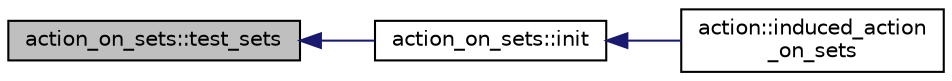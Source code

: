 digraph "action_on_sets::test_sets"
{
  edge [fontname="Helvetica",fontsize="10",labelfontname="Helvetica",labelfontsize="10"];
  node [fontname="Helvetica",fontsize="10",shape=record];
  rankdir="LR";
  Node262 [label="action_on_sets::test_sets",height=0.2,width=0.4,color="black", fillcolor="grey75", style="filled", fontcolor="black"];
  Node262 -> Node263 [dir="back",color="midnightblue",fontsize="10",style="solid",fontname="Helvetica"];
  Node263 [label="action_on_sets::init",height=0.2,width=0.4,color="black", fillcolor="white", style="filled",URL="$da/d37/classaction__on__sets.html#a1075f47e9a27352a596cff7f5f599f2f"];
  Node263 -> Node264 [dir="back",color="midnightblue",fontsize="10",style="solid",fontname="Helvetica"];
  Node264 [label="action::induced_action\l_on_sets",height=0.2,width=0.4,color="black", fillcolor="white", style="filled",URL="$d2/d86/classaction.html#a09639acee6b88644c103b17050cc32f1"];
}
